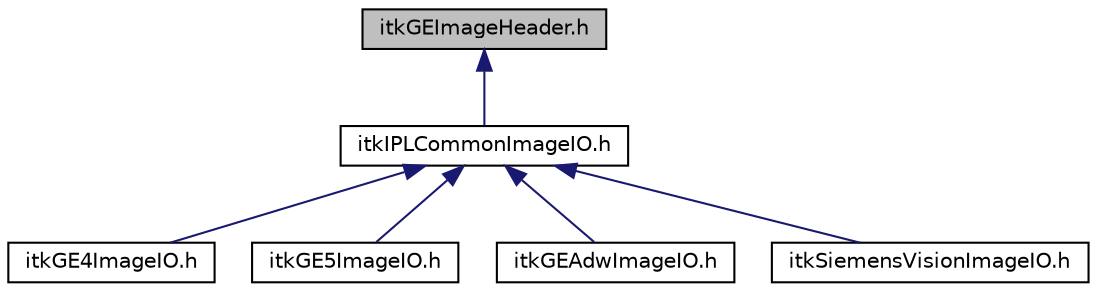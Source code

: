digraph "itkGEImageHeader.h"
{
 // LATEX_PDF_SIZE
  edge [fontname="Helvetica",fontsize="10",labelfontname="Helvetica",labelfontsize="10"];
  node [fontname="Helvetica",fontsize="10",shape=record];
  Node1 [label="itkGEImageHeader.h",height=0.2,width=0.4,color="black", fillcolor="grey75", style="filled", fontcolor="black",tooltip=" "];
  Node1 -> Node2 [dir="back",color="midnightblue",fontsize="10",style="solid",fontname="Helvetica"];
  Node2 [label="itkIPLCommonImageIO.h",height=0.2,width=0.4,color="black", fillcolor="white", style="filled",URL="$itkIPLCommonImageIO_8h.html",tooltip="This file was written as a modification to the itkMetaImageIO as a new method for reading in files fr..."];
  Node2 -> Node3 [dir="back",color="midnightblue",fontsize="10",style="solid",fontname="Helvetica"];
  Node3 [label="itkGE4ImageIO.h",height=0.2,width=0.4,color="black", fillcolor="white", style="filled",URL="$itkGE4ImageIO_8h.html",tooltip="This file was written as a modification to the itkMetaImageIO as a new method for reading in files fr..."];
  Node2 -> Node4 [dir="back",color="midnightblue",fontsize="10",style="solid",fontname="Helvetica"];
  Node4 [label="itkGE5ImageIO.h",height=0.2,width=0.4,color="black", fillcolor="white", style="filled",URL="$itkGE5ImageIO_8h.html",tooltip="This file was written as a modification to the itkMetaImageIO as a new method for reading in files fr..."];
  Node2 -> Node5 [dir="back",color="midnightblue",fontsize="10",style="solid",fontname="Helvetica"];
  Node5 [label="itkGEAdwImageIO.h",height=0.2,width=0.4,color="black", fillcolor="white", style="filled",URL="$itkGEAdwImageIO_8h.html",tooltip="This file was written as a modification to the itkMetaImageIO as a new method for reading in files fr..."];
  Node2 -> Node6 [dir="back",color="midnightblue",fontsize="10",style="solid",fontname="Helvetica"];
  Node6 [label="itkSiemensVisionImageIO.h",height=0.2,width=0.4,color="black", fillcolor="white", style="filled",URL="$itkSiemensVisionImageIO_8h.html",tooltip="This file was written as a modification to the itkMetaImageIO as a new method for reading in files fr..."];
}
